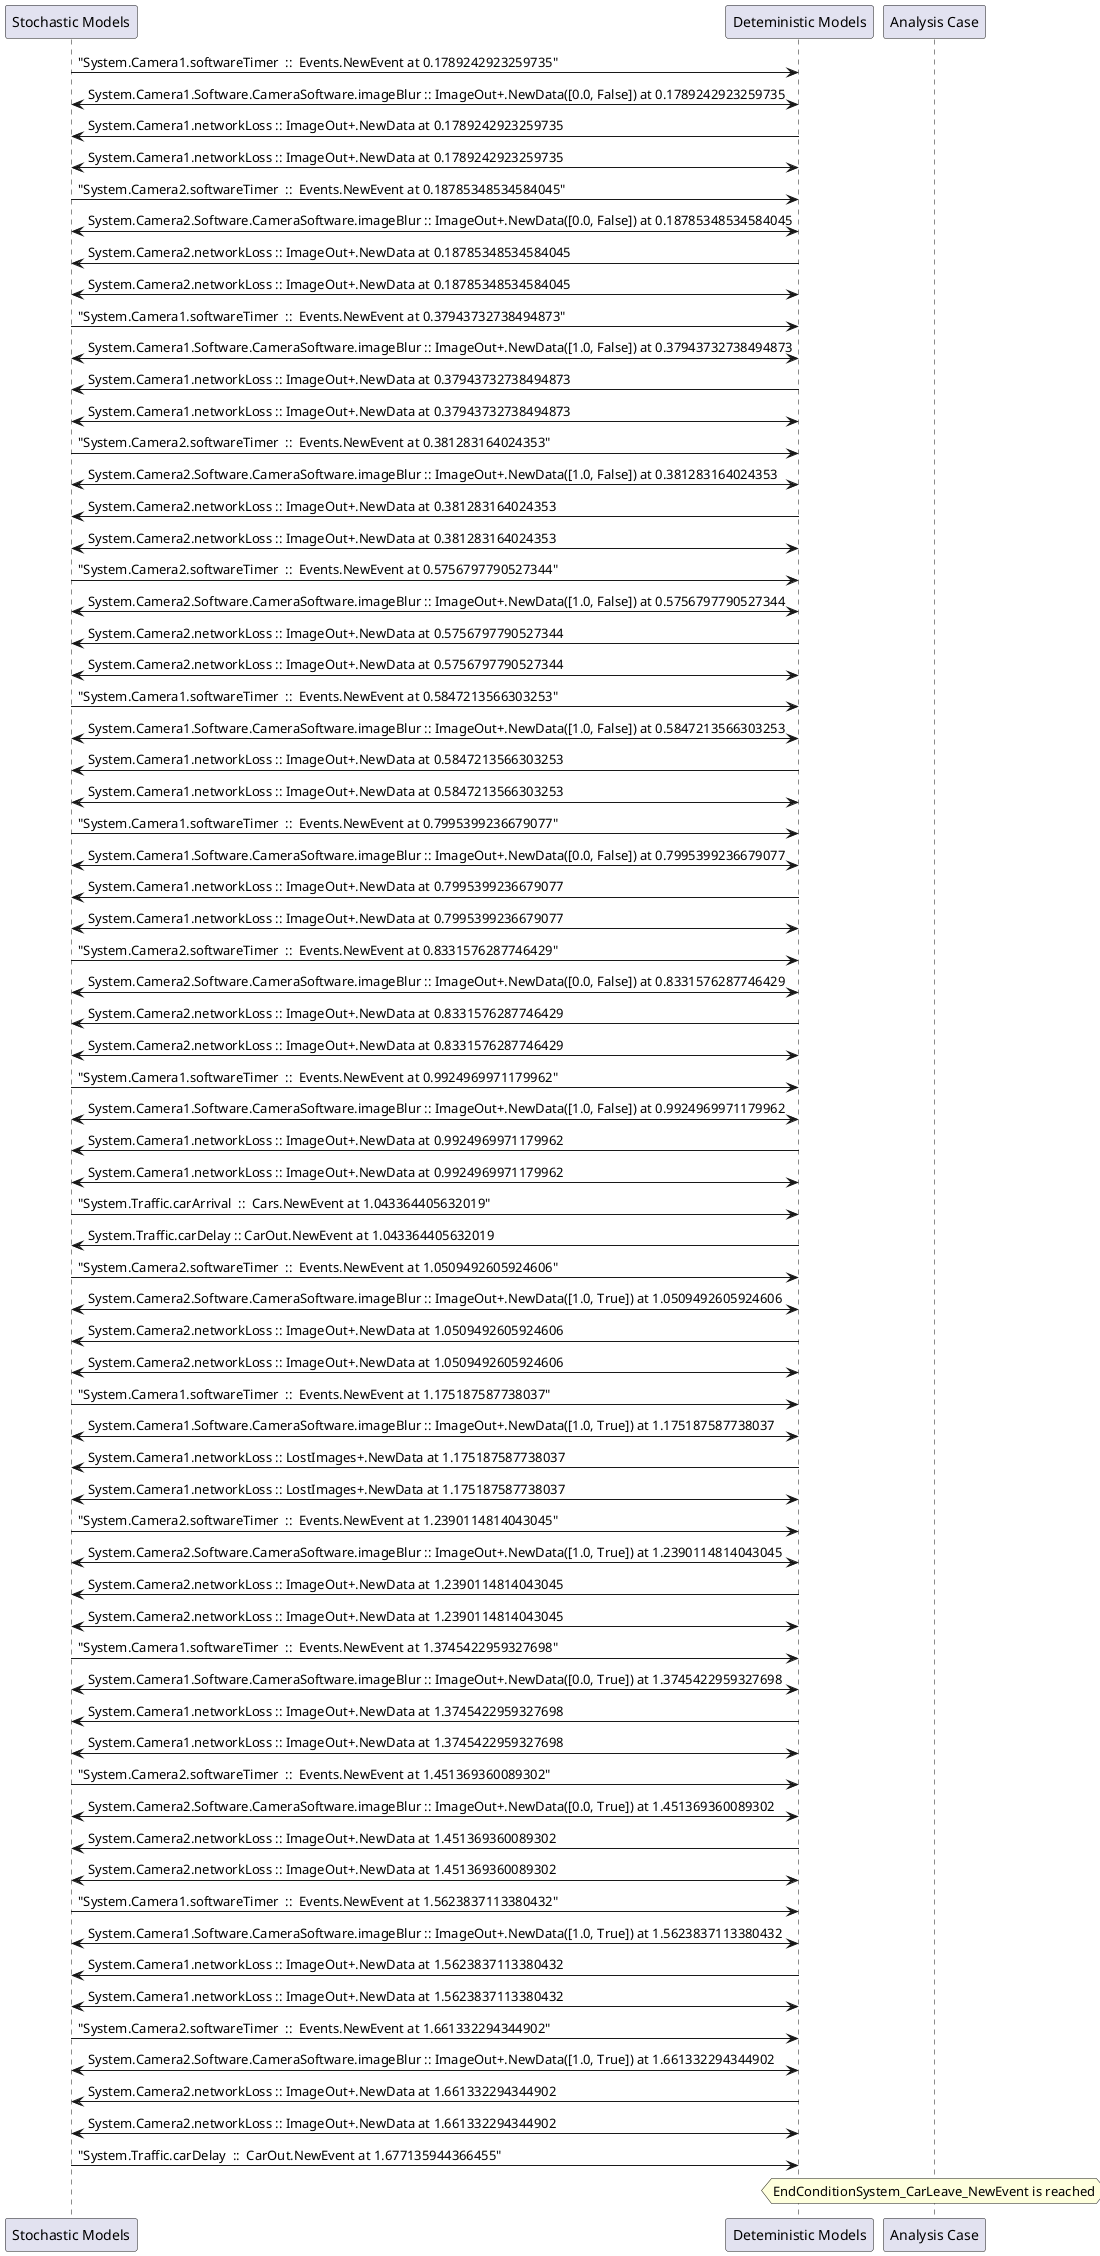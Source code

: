 
	@startuml
	participant "Stochastic Models" as stochmodel
	participant "Deteministic Models" as detmodel
	participant "Analysis Case" as analysis
	{22095_stop} stochmodel -> detmodel : "System.Camera1.softwareTimer  ::  Events.NewEvent at 0.1789242923259735"
detmodel <-> stochmodel : System.Camera1.Software.CameraSoftware.imageBlur :: ImageOut+.NewData([0.0, False]) at 0.1789242923259735
detmodel -> stochmodel : System.Camera1.networkLoss :: ImageOut+.NewData at 0.1789242923259735
detmodel <-> stochmodel : System.Camera1.networkLoss :: ImageOut+.NewData at 0.1789242923259735
{22111_stop} stochmodel -> detmodel : "System.Camera2.softwareTimer  ::  Events.NewEvent at 0.18785348534584045"
detmodel <-> stochmodel : System.Camera2.Software.CameraSoftware.imageBlur :: ImageOut+.NewData([0.0, False]) at 0.18785348534584045
detmodel -> stochmodel : System.Camera2.networkLoss :: ImageOut+.NewData at 0.18785348534584045
detmodel <-> stochmodel : System.Camera2.networkLoss :: ImageOut+.NewData at 0.18785348534584045
{22096_stop} stochmodel -> detmodel : "System.Camera1.softwareTimer  ::  Events.NewEvent at 0.37943732738494873"
detmodel <-> stochmodel : System.Camera1.Software.CameraSoftware.imageBlur :: ImageOut+.NewData([1.0, False]) at 0.37943732738494873
detmodel -> stochmodel : System.Camera1.networkLoss :: ImageOut+.NewData at 0.37943732738494873
detmodel <-> stochmodel : System.Camera1.networkLoss :: ImageOut+.NewData at 0.37943732738494873
{22112_stop} stochmodel -> detmodel : "System.Camera2.softwareTimer  ::  Events.NewEvent at 0.381283164024353"
detmodel <-> stochmodel : System.Camera2.Software.CameraSoftware.imageBlur :: ImageOut+.NewData([1.0, False]) at 0.381283164024353
detmodel -> stochmodel : System.Camera2.networkLoss :: ImageOut+.NewData at 0.381283164024353
detmodel <-> stochmodel : System.Camera2.networkLoss :: ImageOut+.NewData at 0.381283164024353
{22113_stop} stochmodel -> detmodel : "System.Camera2.softwareTimer  ::  Events.NewEvent at 0.5756797790527344"
detmodel <-> stochmodel : System.Camera2.Software.CameraSoftware.imageBlur :: ImageOut+.NewData([1.0, False]) at 0.5756797790527344
detmodel -> stochmodel : System.Camera2.networkLoss :: ImageOut+.NewData at 0.5756797790527344
detmodel <-> stochmodel : System.Camera2.networkLoss :: ImageOut+.NewData at 0.5756797790527344
{22097_stop} stochmodel -> detmodel : "System.Camera1.softwareTimer  ::  Events.NewEvent at 0.5847213566303253"
detmodel <-> stochmodel : System.Camera1.Software.CameraSoftware.imageBlur :: ImageOut+.NewData([1.0, False]) at 0.5847213566303253
detmodel -> stochmodel : System.Camera1.networkLoss :: ImageOut+.NewData at 0.5847213566303253
detmodel <-> stochmodel : System.Camera1.networkLoss :: ImageOut+.NewData at 0.5847213566303253
{22098_stop} stochmodel -> detmodel : "System.Camera1.softwareTimer  ::  Events.NewEvent at 0.7995399236679077"
detmodel <-> stochmodel : System.Camera1.Software.CameraSoftware.imageBlur :: ImageOut+.NewData([0.0, False]) at 0.7995399236679077
detmodel -> stochmodel : System.Camera1.networkLoss :: ImageOut+.NewData at 0.7995399236679077
detmodel <-> stochmodel : System.Camera1.networkLoss :: ImageOut+.NewData at 0.7995399236679077
{22114_stop} stochmodel -> detmodel : "System.Camera2.softwareTimer  ::  Events.NewEvent at 0.8331576287746429"
detmodel <-> stochmodel : System.Camera2.Software.CameraSoftware.imageBlur :: ImageOut+.NewData([0.0, False]) at 0.8331576287746429
detmodel -> stochmodel : System.Camera2.networkLoss :: ImageOut+.NewData at 0.8331576287746429
detmodel <-> stochmodel : System.Camera2.networkLoss :: ImageOut+.NewData at 0.8331576287746429
{22099_stop} stochmodel -> detmodel : "System.Camera1.softwareTimer  ::  Events.NewEvent at 0.9924969971179962"
detmodel <-> stochmodel : System.Camera1.Software.CameraSoftware.imageBlur :: ImageOut+.NewData([1.0, False]) at 0.9924969971179962
detmodel -> stochmodel : System.Camera1.networkLoss :: ImageOut+.NewData at 0.9924969971179962
detmodel <-> stochmodel : System.Camera1.networkLoss :: ImageOut+.NewData at 0.9924969971179962
{22126_stop} stochmodel -> detmodel : "System.Traffic.carArrival  ::  Cars.NewEvent at 1.043364405632019"
{22132_start} detmodel -> stochmodel : System.Traffic.carDelay :: CarOut.NewEvent at 1.043364405632019
{22115_stop} stochmodel -> detmodel : "System.Camera2.softwareTimer  ::  Events.NewEvent at 1.0509492605924606"
detmodel <-> stochmodel : System.Camera2.Software.CameraSoftware.imageBlur :: ImageOut+.NewData([1.0, True]) at 1.0509492605924606
detmodel -> stochmodel : System.Camera2.networkLoss :: ImageOut+.NewData at 1.0509492605924606
detmodel <-> stochmodel : System.Camera2.networkLoss :: ImageOut+.NewData at 1.0509492605924606
{22100_stop} stochmodel -> detmodel : "System.Camera1.softwareTimer  ::  Events.NewEvent at 1.175187587738037"
detmodel <-> stochmodel : System.Camera1.Software.CameraSoftware.imageBlur :: ImageOut+.NewData([1.0, True]) at 1.175187587738037
detmodel -> stochmodel : System.Camera1.networkLoss :: LostImages+.NewData at 1.175187587738037
detmodel <-> stochmodel : System.Camera1.networkLoss :: LostImages+.NewData at 1.175187587738037
{22116_stop} stochmodel -> detmodel : "System.Camera2.softwareTimer  ::  Events.NewEvent at 1.2390114814043045"
detmodel <-> stochmodel : System.Camera2.Software.CameraSoftware.imageBlur :: ImageOut+.NewData([1.0, True]) at 1.2390114814043045
detmodel -> stochmodel : System.Camera2.networkLoss :: ImageOut+.NewData at 1.2390114814043045
detmodel <-> stochmodel : System.Camera2.networkLoss :: ImageOut+.NewData at 1.2390114814043045
{22101_stop} stochmodel -> detmodel : "System.Camera1.softwareTimer  ::  Events.NewEvent at 1.3745422959327698"
detmodel <-> stochmodel : System.Camera1.Software.CameraSoftware.imageBlur :: ImageOut+.NewData([0.0, True]) at 1.3745422959327698
detmodel -> stochmodel : System.Camera1.networkLoss :: ImageOut+.NewData at 1.3745422959327698
detmodel <-> stochmodel : System.Camera1.networkLoss :: ImageOut+.NewData at 1.3745422959327698
{22117_stop} stochmodel -> detmodel : "System.Camera2.softwareTimer  ::  Events.NewEvent at 1.451369360089302"
detmodel <-> stochmodel : System.Camera2.Software.CameraSoftware.imageBlur :: ImageOut+.NewData([0.0, True]) at 1.451369360089302
detmodel -> stochmodel : System.Camera2.networkLoss :: ImageOut+.NewData at 1.451369360089302
detmodel <-> stochmodel : System.Camera2.networkLoss :: ImageOut+.NewData at 1.451369360089302
{22102_stop} stochmodel -> detmodel : "System.Camera1.softwareTimer  ::  Events.NewEvent at 1.5623837113380432"
detmodel <-> stochmodel : System.Camera1.Software.CameraSoftware.imageBlur :: ImageOut+.NewData([1.0, True]) at 1.5623837113380432
detmodel -> stochmodel : System.Camera1.networkLoss :: ImageOut+.NewData at 1.5623837113380432
detmodel <-> stochmodel : System.Camera1.networkLoss :: ImageOut+.NewData at 1.5623837113380432
{22118_stop} stochmodel -> detmodel : "System.Camera2.softwareTimer  ::  Events.NewEvent at 1.661332294344902"
detmodel <-> stochmodel : System.Camera2.Software.CameraSoftware.imageBlur :: ImageOut+.NewData([1.0, True]) at 1.661332294344902
detmodel -> stochmodel : System.Camera2.networkLoss :: ImageOut+.NewData at 1.661332294344902
detmodel <-> stochmodel : System.Camera2.networkLoss :: ImageOut+.NewData at 1.661332294344902
{22132_stop} stochmodel -> detmodel : "System.Traffic.carDelay  ::  CarOut.NewEvent at 1.677135944366455"
{22132_start} <-> {22132_stop} : delay
hnote over analysis 
EndConditionSystem_CarLeave_NewEvent is reached
endnote
@enduml